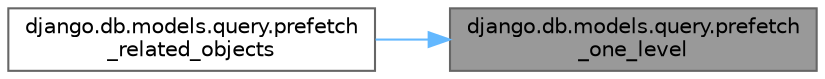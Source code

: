 digraph "django.db.models.query.prefetch_one_level"
{
 // LATEX_PDF_SIZE
  bgcolor="transparent";
  edge [fontname=Helvetica,fontsize=10,labelfontname=Helvetica,labelfontsize=10];
  node [fontname=Helvetica,fontsize=10,shape=box,height=0.2,width=0.4];
  rankdir="RL";
  Node1 [id="Node000001",label="django.db.models.query.prefetch\l_one_level",height=0.2,width=0.4,color="gray40", fillcolor="grey60", style="filled", fontcolor="black",tooltip=" "];
  Node1 -> Node2 [id="edge1_Node000001_Node000002",dir="back",color="steelblue1",style="solid",tooltip=" "];
  Node2 [id="Node000002",label="django.db.models.query.prefetch\l_related_objects",height=0.2,width=0.4,color="grey40", fillcolor="white", style="filled",URL="$namespacedjango_1_1db_1_1models_1_1query.html#afe275c57f2e3b9c812965ba7a90779a4",tooltip=" "];
}
